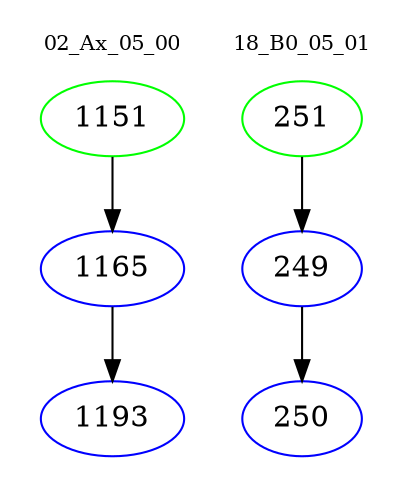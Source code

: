 digraph{
subgraph cluster_0 {
color = white
label = "02_Ax_05_00";
fontsize=10;
T0_1151 [label="1151", color="green"]
T0_1151 -> T0_1165 [color="black"]
T0_1165 [label="1165", color="blue"]
T0_1165 -> T0_1193 [color="black"]
T0_1193 [label="1193", color="blue"]
}
subgraph cluster_1 {
color = white
label = "18_B0_05_01";
fontsize=10;
T1_251 [label="251", color="green"]
T1_251 -> T1_249 [color="black"]
T1_249 [label="249", color="blue"]
T1_249 -> T1_250 [color="black"]
T1_250 [label="250", color="blue"]
}
}
